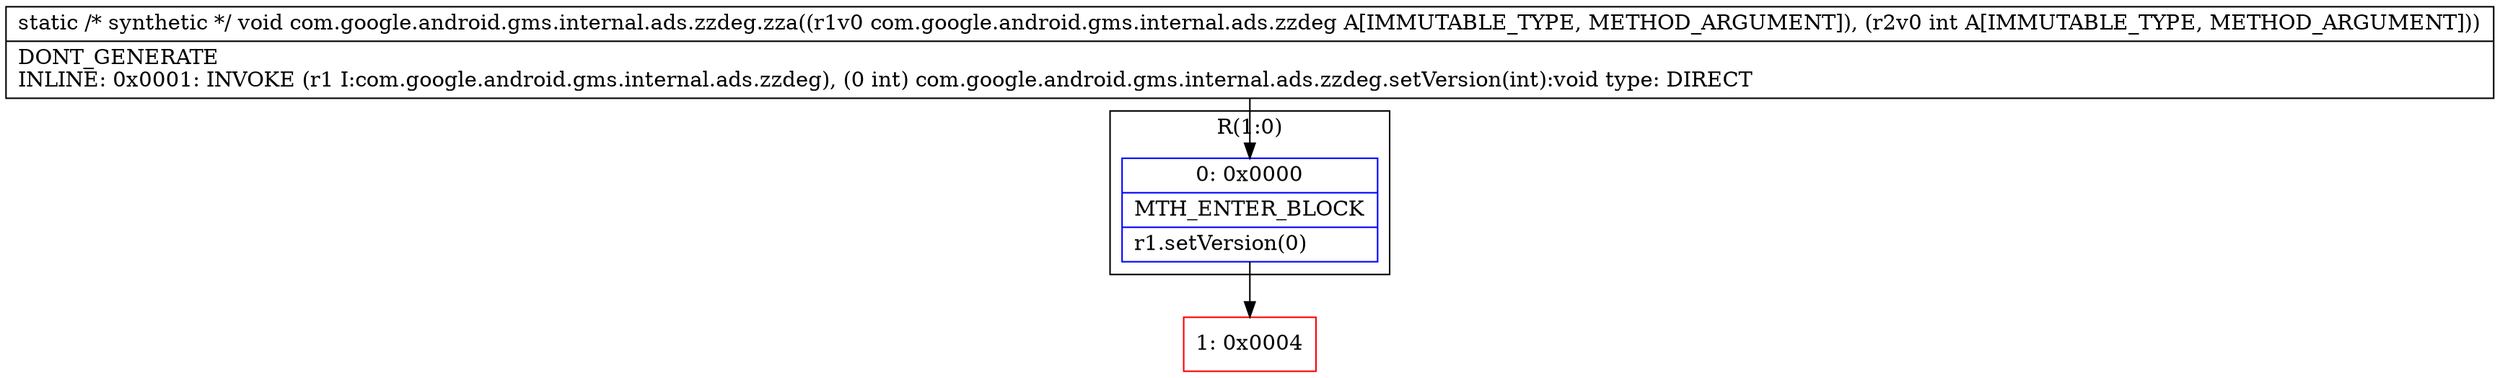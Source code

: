 digraph "CFG forcom.google.android.gms.internal.ads.zzdeg.zza(Lcom\/google\/android\/gms\/internal\/ads\/zzdeg;I)V" {
subgraph cluster_Region_627210166 {
label = "R(1:0)";
node [shape=record,color=blue];
Node_0 [shape=record,label="{0\:\ 0x0000|MTH_ENTER_BLOCK\l|r1.setVersion(0)\l}"];
}
Node_1 [shape=record,color=red,label="{1\:\ 0x0004}"];
MethodNode[shape=record,label="{static \/* synthetic *\/ void com.google.android.gms.internal.ads.zzdeg.zza((r1v0 com.google.android.gms.internal.ads.zzdeg A[IMMUTABLE_TYPE, METHOD_ARGUMENT]), (r2v0 int A[IMMUTABLE_TYPE, METHOD_ARGUMENT]))  | DONT_GENERATE\lINLINE: 0x0001: INVOKE  (r1 I:com.google.android.gms.internal.ads.zzdeg), (0 int) com.google.android.gms.internal.ads.zzdeg.setVersion(int):void type: DIRECT\l}"];
MethodNode -> Node_0;
Node_0 -> Node_1;
}

